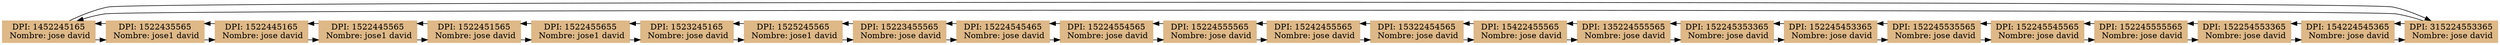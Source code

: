 digraph G {

node[shape=box]

		//generar lista doble

DD80[label="DPI: 1452245165\n Nombre: jose david",color="burlywood", shape=box,style=filled];
DD81[label="DPI: 1522435565\n Nombre: jose1 david",color="burlywood", shape=box,style=filled];
DD82[label="DPI: 1522445165\n Nombre: jose david",color="burlywood", shape=box,style=filled];
DD83[label="DPI: 1522445565\n Nombre: jose1 david",color="burlywood", shape=box,style=filled];
DD84[label="DPI: 1522451565\n Nombre: jose david",color="burlywood", shape=box,style=filled];
DD85[label="DPI: 1522455655\n Nombre: jose1 david",color="burlywood", shape=box,style=filled];
DD86[label="DPI: 1523245165\n Nombre: jose david",color="burlywood", shape=box,style=filled];
DD87[label="DPI: 1525245565\n Nombre: jose1 david",color="burlywood", shape=box,style=filled];
DD88[label="DPI: 15223455565\n Nombre: jose david",color="burlywood", shape=box,style=filled];
DD89[label="DPI: 15224545465\n Nombre: jose david",color="burlywood", shape=box,style=filled];
DD810[label="DPI: 15224554565\n Nombre: jose david",color="burlywood", shape=box,style=filled];
DD811[label="DPI: 15224555565\n Nombre: jose david",color="burlywood", shape=box,style=filled];
DD812[label="DPI: 15242455565\n Nombre: jose david",color="burlywood", shape=box,style=filled];
DD813[label="DPI: 15322454565\n Nombre: jose david",color="burlywood", shape=box,style=filled];
DD814[label="DPI: 15422455565\n Nombre: jose david",color="burlywood", shape=box,style=filled];
DD815[label="DPI: 135224555565\n Nombre: jose david",color="burlywood", shape=box,style=filled];
DD816[label="DPI: 152245353365\n Nombre: jose david",color="burlywood", shape=box,style=filled];
DD817[label="DPI: 152245453365\n Nombre: jose david",color="burlywood", shape=box,style=filled];
DD818[label="DPI: 152245535565\n Nombre: jose david",color="burlywood", shape=box,style=filled];
DD819[label="DPI: 152245545565\n Nombre: jose david",color="burlywood", shape=box,style=filled];
DD820[label="DPI: 152245555565\n Nombre: jose david",color="burlywood", shape=box,style=filled];
DD821[label="DPI: 152254553365\n Nombre: jose david",color="burlywood", shape=box,style=filled];
DD822[label="DPI: 154224545365\n Nombre: jose david",color="burlywood", shape=box,style=filled];
DD823[label="DPI: 315224553365\n Nombre: jose david",color="burlywood", shape=box,style=filled];
{rank=same; DD80->DD81->DD82->DD83->DD84->DD85->DD86->DD87->DD88->DD89->DD810->DD811->DD812->DD813->DD814->DD815->DD816->DD817->DD818->DD819->DD820->DD821->DD822->DD823->DD80;}
DD823->DD822->DD821->DD820->DD819->DD818->DD817->DD816->DD815->DD814->DD813->DD812->DD811->DD810->DD89->DD88->DD87->DD86->DD85->DD84->DD83->DD82->DD81->DD80->DD823;

}

